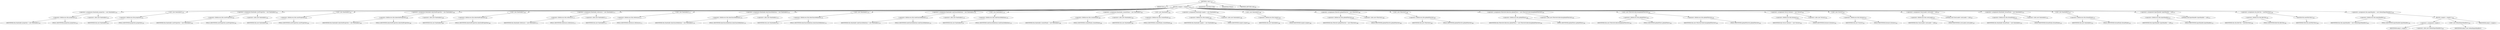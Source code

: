 digraph "&lt;init&gt;" {  
"379" [label = <(METHOD,&lt;init&gt;)<SUB>237</SUB>> ]
"380" [label = <(PARAM,this)<SUB>237</SUB>> ]
"381" [label = <(BLOCK,&lt;empty&gt;,&lt;empty&gt;)<SUB>237</SUB>> ]
"382" [label = <(&lt;operator&gt;.assignment,Hashtable properties = new Hashtable())<SUB>155</SUB>> ]
"383" [label = <(&lt;operator&gt;.fieldAccess,this.properties)<SUB>155</SUB>> ]
"384" [label = <(IDENTIFIER,this,Hashtable properties = new Hashtable())<SUB>155</SUB>> ]
"385" [label = <(FIELD_IDENTIFIER,properties,properties)<SUB>155</SUB>> ]
"386" [label = <(&lt;operator&gt;.alloc,new Hashtable())<SUB>155</SUB>> ]
"387" [label = <(&lt;init&gt;,new Hashtable())<SUB>155</SUB>> ]
"388" [label = <(&lt;operator&gt;.fieldAccess,this.properties)<SUB>155</SUB>> ]
"389" [label = <(IDENTIFIER,this,new Hashtable())<SUB>155</SUB>> ]
"390" [label = <(FIELD_IDENTIFIER,properties,properties)<SUB>155</SUB>> ]
"391" [label = <(&lt;operator&gt;.assignment,Hashtable userProperties = new Hashtable())<SUB>162</SUB>> ]
"392" [label = <(&lt;operator&gt;.fieldAccess,this.userProperties)<SUB>162</SUB>> ]
"393" [label = <(IDENTIFIER,this,Hashtable userProperties = new Hashtable())<SUB>162</SUB>> ]
"394" [label = <(FIELD_IDENTIFIER,userProperties,userProperties)<SUB>162</SUB>> ]
"395" [label = <(&lt;operator&gt;.alloc,new Hashtable())<SUB>162</SUB>> ]
"396" [label = <(&lt;init&gt;,new Hashtable())<SUB>162</SUB>> ]
"397" [label = <(&lt;operator&gt;.fieldAccess,this.userProperties)<SUB>162</SUB>> ]
"398" [label = <(IDENTIFIER,this,new Hashtable())<SUB>162</SUB>> ]
"399" [label = <(FIELD_IDENTIFIER,userProperties,userProperties)<SUB>162</SUB>> ]
"400" [label = <(&lt;operator&gt;.assignment,Hashtable inheritedProperties = new Hashtable())<SUB>169</SUB>> ]
"401" [label = <(&lt;operator&gt;.fieldAccess,this.inheritedProperties)<SUB>169</SUB>> ]
"402" [label = <(IDENTIFIER,this,Hashtable inheritedProperties = new Hashtable())<SUB>169</SUB>> ]
"403" [label = <(FIELD_IDENTIFIER,inheritedProperties,inheritedProperties)<SUB>169</SUB>> ]
"404" [label = <(&lt;operator&gt;.alloc,new Hashtable())<SUB>169</SUB>> ]
"405" [label = <(&lt;init&gt;,new Hashtable())<SUB>169</SUB>> ]
"406" [label = <(&lt;operator&gt;.fieldAccess,this.inheritedProperties)<SUB>169</SUB>> ]
"407" [label = <(IDENTIFIER,this,new Hashtable())<SUB>169</SUB>> ]
"408" [label = <(FIELD_IDENTIFIER,inheritedProperties,inheritedProperties)<SUB>169</SUB>> ]
"409" [label = <(&lt;operator&gt;.assignment,Hashtable references = new Hashtable())<SUB>171</SUB>> ]
"410" [label = <(&lt;operator&gt;.fieldAccess,this.references)<SUB>171</SUB>> ]
"411" [label = <(IDENTIFIER,this,Hashtable references = new Hashtable())<SUB>171</SUB>> ]
"412" [label = <(FIELD_IDENTIFIER,references,references)<SUB>171</SUB>> ]
"413" [label = <(&lt;operator&gt;.alloc,new Hashtable())<SUB>171</SUB>> ]
"414" [label = <(&lt;init&gt;,new Hashtable())<SUB>171</SUB>> ]
"415" [label = <(&lt;operator&gt;.fieldAccess,this.references)<SUB>171</SUB>> ]
"416" [label = <(IDENTIFIER,this,new Hashtable())<SUB>171</SUB>> ]
"417" [label = <(FIELD_IDENTIFIER,references,references)<SUB>171</SUB>> ]
"418" [label = <(&lt;operator&gt;.assignment,Hashtable dataClassDefinitions = new Hashtable())<SUB>176</SUB>> ]
"419" [label = <(&lt;operator&gt;.fieldAccess,this.dataClassDefinitions)<SUB>176</SUB>> ]
"420" [label = <(IDENTIFIER,this,Hashtable dataClassDefinitions = new Hashtable())<SUB>176</SUB>> ]
"421" [label = <(FIELD_IDENTIFIER,dataClassDefinitions,dataClassDefinitions)<SUB>176</SUB>> ]
"422" [label = <(&lt;operator&gt;.alloc,new Hashtable())<SUB>176</SUB>> ]
"423" [label = <(&lt;init&gt;,new Hashtable())<SUB>176</SUB>> ]
"424" [label = <(&lt;operator&gt;.fieldAccess,this.dataClassDefinitions)<SUB>176</SUB>> ]
"425" [label = <(IDENTIFIER,this,new Hashtable())<SUB>176</SUB>> ]
"426" [label = <(FIELD_IDENTIFIER,dataClassDefinitions,dataClassDefinitions)<SUB>176</SUB>> ]
"427" [label = <(&lt;operator&gt;.assignment,Hashtable taskClassDefinitions = new Hashtable())<SUB>178</SUB>> ]
"428" [label = <(&lt;operator&gt;.fieldAccess,this.taskClassDefinitions)<SUB>178</SUB>> ]
"429" [label = <(IDENTIFIER,this,Hashtable taskClassDefinitions = new Hashtable())<SUB>178</SUB>> ]
"430" [label = <(FIELD_IDENTIFIER,taskClassDefinitions,taskClassDefinitions)<SUB>178</SUB>> ]
"431" [label = <(&lt;operator&gt;.alloc,new Hashtable())<SUB>178</SUB>> ]
"432" [label = <(&lt;init&gt;,new Hashtable())<SUB>178</SUB>> ]
"433" [label = <(&lt;operator&gt;.fieldAccess,this.taskClassDefinitions)<SUB>178</SUB>> ]
"434" [label = <(IDENTIFIER,this,new Hashtable())<SUB>178</SUB>> ]
"435" [label = <(FIELD_IDENTIFIER,taskClassDefinitions,taskClassDefinitions)<SUB>178</SUB>> ]
"436" [label = <(&lt;operator&gt;.assignment,Hashtable createdTasks = new Hashtable())<SUB>184</SUB>> ]
"437" [label = <(&lt;operator&gt;.fieldAccess,this.createdTasks)<SUB>184</SUB>> ]
"438" [label = <(IDENTIFIER,this,Hashtable createdTasks = new Hashtable())<SUB>184</SUB>> ]
"439" [label = <(FIELD_IDENTIFIER,createdTasks,createdTasks)<SUB>184</SUB>> ]
"440" [label = <(&lt;operator&gt;.alloc,new Hashtable())<SUB>184</SUB>> ]
"441" [label = <(&lt;init&gt;,new Hashtable())<SUB>184</SUB>> ]
"442" [label = <(&lt;operator&gt;.fieldAccess,this.createdTasks)<SUB>184</SUB>> ]
"443" [label = <(IDENTIFIER,this,new Hashtable())<SUB>184</SUB>> ]
"444" [label = <(FIELD_IDENTIFIER,createdTasks,createdTasks)<SUB>184</SUB>> ]
"445" [label = <(&lt;operator&gt;.assignment,Hashtable targets = new Hashtable())<SUB>186</SUB>> ]
"446" [label = <(&lt;operator&gt;.fieldAccess,this.targets)<SUB>186</SUB>> ]
"447" [label = <(IDENTIFIER,this,Hashtable targets = new Hashtable())<SUB>186</SUB>> ]
"448" [label = <(FIELD_IDENTIFIER,targets,targets)<SUB>186</SUB>> ]
"449" [label = <(&lt;operator&gt;.alloc,new Hashtable())<SUB>186</SUB>> ]
"450" [label = <(&lt;init&gt;,new Hashtable())<SUB>186</SUB>> ]
"451" [label = <(&lt;operator&gt;.fieldAccess,this.targets)<SUB>186</SUB>> ]
"452" [label = <(IDENTIFIER,this,new Hashtable())<SUB>186</SUB>> ]
"453" [label = <(FIELD_IDENTIFIER,targets,targets)<SUB>186</SUB>> ]
"454" [label = <(&lt;operator&gt;.assignment,FilterSet globalFilterSet = new FilterSet())<SUB>188</SUB>> ]
"455" [label = <(&lt;operator&gt;.fieldAccess,this.globalFilterSet)<SUB>188</SUB>> ]
"456" [label = <(IDENTIFIER,this,FilterSet globalFilterSet = new FilterSet())<SUB>188</SUB>> ]
"457" [label = <(FIELD_IDENTIFIER,globalFilterSet,globalFilterSet)<SUB>188</SUB>> ]
"458" [label = <(&lt;operator&gt;.alloc,new FilterSet())<SUB>188</SUB>> ]
"459" [label = <(&lt;init&gt;,new FilterSet())<SUB>188</SUB>> ]
"460" [label = <(&lt;operator&gt;.fieldAccess,this.globalFilterSet)<SUB>188</SUB>> ]
"461" [label = <(IDENTIFIER,this,new FilterSet())<SUB>188</SUB>> ]
"462" [label = <(FIELD_IDENTIFIER,globalFilterSet,globalFilterSet)<SUB>188</SUB>> ]
"463" [label = <(&lt;operator&gt;.assignment,FilterSetCollection globalFilters = new FilterSetCollection(globalFilterSet))<SUB>194</SUB>> ]
"464" [label = <(&lt;operator&gt;.fieldAccess,this.globalFilters)<SUB>194</SUB>> ]
"465" [label = <(IDENTIFIER,this,FilterSetCollection globalFilters = new FilterSetCollection(globalFilterSet))<SUB>194</SUB>> ]
"466" [label = <(FIELD_IDENTIFIER,globalFilters,globalFilters)<SUB>194</SUB>> ]
"467" [label = <(&lt;operator&gt;.alloc,new FilterSetCollection(globalFilterSet))<SUB>195</SUB>> ]
"468" [label = <(&lt;init&gt;,new FilterSetCollection(globalFilterSet))<SUB>195</SUB>> ]
"469" [label = <(&lt;operator&gt;.fieldAccess,this.globalFilters)<SUB>194</SUB>> ]
"470" [label = <(IDENTIFIER,this,new FilterSetCollection(globalFilterSet))<SUB>194</SUB>> ]
"471" [label = <(FIELD_IDENTIFIER,globalFilters,globalFilters)<SUB>194</SUB>> ]
"472" [label = <(&lt;operator&gt;.fieldAccess,this.globalFilterSet)<SUB>195</SUB>> ]
"473" [label = <(IDENTIFIER,this,new FilterSetCollection(globalFilterSet))<SUB>195</SUB>> ]
"474" [label = <(FIELD_IDENTIFIER,globalFilterSet,globalFilterSet)<SUB>195</SUB>> ]
"475" [label = <(&lt;operator&gt;.assignment,Vector listeners = new Vector())<SUB>201</SUB>> ]
"476" [label = <(&lt;operator&gt;.fieldAccess,this.listeners)<SUB>201</SUB>> ]
"477" [label = <(IDENTIFIER,this,Vector listeners = new Vector())<SUB>201</SUB>> ]
"478" [label = <(FIELD_IDENTIFIER,listeners,listeners)<SUB>201</SUB>> ]
"479" [label = <(&lt;operator&gt;.alloc,new Vector())<SUB>201</SUB>> ]
"480" [label = <(&lt;init&gt;,new Vector())<SUB>201</SUB>> ]
"481" [label = <(&lt;operator&gt;.fieldAccess,this.listeners)<SUB>201</SUB>> ]
"482" [label = <(IDENTIFIER,this,new Vector())<SUB>201</SUB>> ]
"483" [label = <(FIELD_IDENTIFIER,listeners,listeners)<SUB>201</SUB>> ]
"484" [label = <(&lt;operator&gt;.assignment,ClassLoader coreLoader = null)<SUB>207</SUB>> ]
"485" [label = <(&lt;operator&gt;.fieldAccess,this.coreLoader)<SUB>207</SUB>> ]
"486" [label = <(IDENTIFIER,this,ClassLoader coreLoader = null)<SUB>207</SUB>> ]
"487" [label = <(FIELD_IDENTIFIER,coreLoader,coreLoader)<SUB>207</SUB>> ]
"488" [label = <(LITERAL,null,ClassLoader coreLoader = null)<SUB>207</SUB>> ]
"489" [label = <(&lt;operator&gt;.assignment,Hashtable threadTasks = new Hashtable())<SUB>210</SUB>> ]
"490" [label = <(&lt;operator&gt;.fieldAccess,this.threadTasks)<SUB>210</SUB>> ]
"491" [label = <(IDENTIFIER,this,Hashtable threadTasks = new Hashtable())<SUB>210</SUB>> ]
"492" [label = <(FIELD_IDENTIFIER,threadTasks,threadTasks)<SUB>210</SUB>> ]
"493" [label = <(&lt;operator&gt;.alloc,new Hashtable())<SUB>210</SUB>> ]
"494" [label = <(&lt;init&gt;,new Hashtable())<SUB>210</SUB>> ]
"495" [label = <(&lt;operator&gt;.fieldAccess,this.threadTasks)<SUB>210</SUB>> ]
"496" [label = <(IDENTIFIER,this,new Hashtable())<SUB>210</SUB>> ]
"497" [label = <(FIELD_IDENTIFIER,threadTasks,threadTasks)<SUB>210</SUB>> ]
"498" [label = <(&lt;operator&gt;.assignment,InputHandler inputHandler = null)<SUB>215</SUB>> ]
"499" [label = <(&lt;operator&gt;.fieldAccess,this.inputHandler)<SUB>215</SUB>> ]
"500" [label = <(IDENTIFIER,this,InputHandler inputHandler = null)<SUB>215</SUB>> ]
"501" [label = <(FIELD_IDENTIFIER,inputHandler,inputHandler)<SUB>215</SUB>> ]
"502" [label = <(LITERAL,null,InputHandler inputHandler = null)<SUB>215</SUB>> ]
"503" [label = <(&lt;operator&gt;.assignment,this.fileUtils = newFileUtils())<SUB>238</SUB>> ]
"504" [label = <(&lt;operator&gt;.fieldAccess,this.fileUtils)<SUB>238</SUB>> ]
"505" [label = <(IDENTIFIER,this,this.fileUtils = newFileUtils())<SUB>238</SUB>> ]
"506" [label = <(FIELD_IDENTIFIER,fileUtils,fileUtils)<SUB>238</SUB>> ]
"507" [label = <(newFileUtils,newFileUtils())<SUB>238</SUB>> ]
"508" [label = <(IDENTIFIER,FileUtils,newFileUtils())<SUB>238</SUB>> ]
"509" [label = <(&lt;operator&gt;.assignment,this.inputHandler = new DefaultInputHandler())<SUB>239</SUB>> ]
"510" [label = <(&lt;operator&gt;.fieldAccess,this.inputHandler)<SUB>239</SUB>> ]
"511" [label = <(IDENTIFIER,this,this.inputHandler = new DefaultInputHandler())<SUB>239</SUB>> ]
"512" [label = <(FIELD_IDENTIFIER,inputHandler,inputHandler)<SUB>239</SUB>> ]
"513" [label = <(BLOCK,&lt;empty&gt;,&lt;empty&gt;)<SUB>239</SUB>> ]
"514" [label = <(&lt;operator&gt;.assignment,&lt;empty&gt;)> ]
"515" [label = <(IDENTIFIER,$obj12,&lt;empty&gt;)> ]
"516" [label = <(&lt;operator&gt;.alloc,new DefaultInputHandler())<SUB>239</SUB>> ]
"517" [label = <(&lt;init&gt;,new DefaultInputHandler())<SUB>239</SUB>> ]
"518" [label = <(IDENTIFIER,$obj12,new DefaultInputHandler())> ]
"519" [label = <(IDENTIFIER,$obj12,&lt;empty&gt;)> ]
"520" [label = <(MODIFIER,CONSTRUCTOR)> ]
"521" [label = <(MODIFIER,PUBLIC)> ]
"522" [label = <(METHOD_RETURN,void)<SUB>240</SUB>> ]
  "379" -> "380" 
  "379" -> "381" 
  "379" -> "520" 
  "379" -> "521" 
  "379" -> "522" 
  "381" -> "382" 
  "381" -> "387" 
  "381" -> "391" 
  "381" -> "396" 
  "381" -> "400" 
  "381" -> "405" 
  "381" -> "409" 
  "381" -> "414" 
  "381" -> "418" 
  "381" -> "423" 
  "381" -> "427" 
  "381" -> "432" 
  "381" -> "436" 
  "381" -> "441" 
  "381" -> "445" 
  "381" -> "450" 
  "381" -> "454" 
  "381" -> "459" 
  "381" -> "463" 
  "381" -> "468" 
  "381" -> "475" 
  "381" -> "480" 
  "381" -> "484" 
  "381" -> "489" 
  "381" -> "494" 
  "381" -> "498" 
  "381" -> "503" 
  "381" -> "509" 
  "382" -> "383" 
  "382" -> "386" 
  "383" -> "384" 
  "383" -> "385" 
  "387" -> "388" 
  "388" -> "389" 
  "388" -> "390" 
  "391" -> "392" 
  "391" -> "395" 
  "392" -> "393" 
  "392" -> "394" 
  "396" -> "397" 
  "397" -> "398" 
  "397" -> "399" 
  "400" -> "401" 
  "400" -> "404" 
  "401" -> "402" 
  "401" -> "403" 
  "405" -> "406" 
  "406" -> "407" 
  "406" -> "408" 
  "409" -> "410" 
  "409" -> "413" 
  "410" -> "411" 
  "410" -> "412" 
  "414" -> "415" 
  "415" -> "416" 
  "415" -> "417" 
  "418" -> "419" 
  "418" -> "422" 
  "419" -> "420" 
  "419" -> "421" 
  "423" -> "424" 
  "424" -> "425" 
  "424" -> "426" 
  "427" -> "428" 
  "427" -> "431" 
  "428" -> "429" 
  "428" -> "430" 
  "432" -> "433" 
  "433" -> "434" 
  "433" -> "435" 
  "436" -> "437" 
  "436" -> "440" 
  "437" -> "438" 
  "437" -> "439" 
  "441" -> "442" 
  "442" -> "443" 
  "442" -> "444" 
  "445" -> "446" 
  "445" -> "449" 
  "446" -> "447" 
  "446" -> "448" 
  "450" -> "451" 
  "451" -> "452" 
  "451" -> "453" 
  "454" -> "455" 
  "454" -> "458" 
  "455" -> "456" 
  "455" -> "457" 
  "459" -> "460" 
  "460" -> "461" 
  "460" -> "462" 
  "463" -> "464" 
  "463" -> "467" 
  "464" -> "465" 
  "464" -> "466" 
  "468" -> "469" 
  "468" -> "472" 
  "469" -> "470" 
  "469" -> "471" 
  "472" -> "473" 
  "472" -> "474" 
  "475" -> "476" 
  "475" -> "479" 
  "476" -> "477" 
  "476" -> "478" 
  "480" -> "481" 
  "481" -> "482" 
  "481" -> "483" 
  "484" -> "485" 
  "484" -> "488" 
  "485" -> "486" 
  "485" -> "487" 
  "489" -> "490" 
  "489" -> "493" 
  "490" -> "491" 
  "490" -> "492" 
  "494" -> "495" 
  "495" -> "496" 
  "495" -> "497" 
  "498" -> "499" 
  "498" -> "502" 
  "499" -> "500" 
  "499" -> "501" 
  "503" -> "504" 
  "503" -> "507" 
  "504" -> "505" 
  "504" -> "506" 
  "507" -> "508" 
  "509" -> "510" 
  "509" -> "513" 
  "510" -> "511" 
  "510" -> "512" 
  "513" -> "514" 
  "513" -> "517" 
  "513" -> "519" 
  "514" -> "515" 
  "514" -> "516" 
  "517" -> "518" 
}
